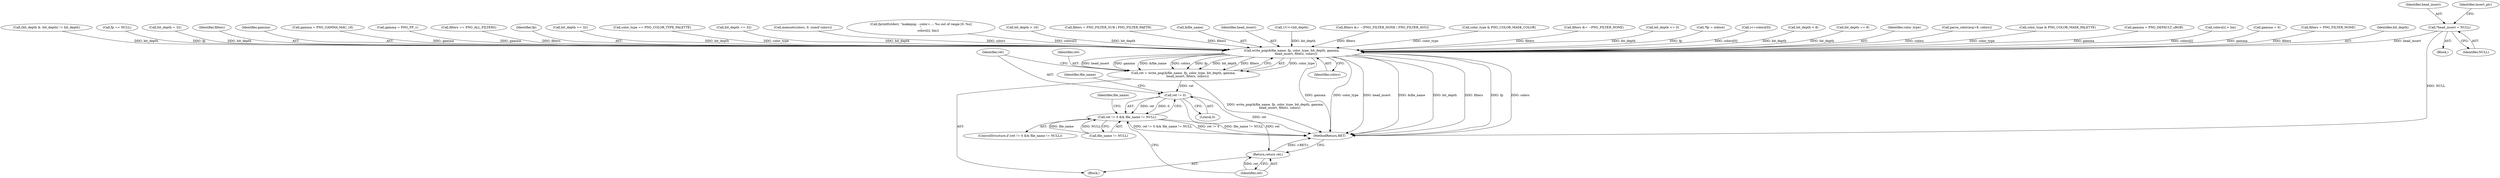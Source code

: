 digraph "0_Android_9d4853418ab2f754c2b63e091c29c5529b8b86ca_18@pointer" {
"1000139" [label="(Call,*head_insert = NULL)"];
"1000604" [label="(Call,write_png(&file_name, fp, color_type, bit_depth, gamma,\n         head_insert, filters, colors))"];
"1000602" [label="(Call,ret = write_png(&file_name, fp, color_type, bit_depth, gamma,\n         head_insert, filters, colors))"];
"1000616" [label="(Call,ret != 0)"];
"1000615" [label="(Call,ret != 0 && file_name != NULL)"];
"1000624" [label="(Return,return ret;)"];
"1000584" [label="(Call,filters &= ~(PNG_FILTER_NONE | PNG_FILTER_AVG))"];
"1000615" [label="(Call,ret != 0 && file_name != NULL)"];
"1000626" [label="(MethodReturn,RET)"];
"1000576" [label="(Call,color_type & PNG_COLOR_MASK_COLOR)"];
"1000618" [label="(Literal,0)"];
"1000597" [label="(Call,filters &= ~PNG_FILTER_NONE)"];
"1000614" [label="(ControlStructure,if (ret != 0 && file_name != NULL))"];
"1000112" [label="(Block,)"];
"1000600" [label="(Block,)"];
"1000625" [label="(Identifier,ret)"];
"1000446" [label="(Call,bit_depth <= 0)"];
"1000114" [label="(Call,*fp = stdout)"];
"1000533" [label="(Call,i<=colors[0])"];
"1000568" [label="(Call,bit_depth < 8)"];
"1000616" [label="(Call,ret != 0)"];
"1000581" [label="(Call,bit_depth == 8)"];
"1000608" [label="(Identifier,color_type)"];
"1000141" [label="(Identifier,NULL)"];
"1000216" [label="(Call,parse_color(arg+8, colors))"];
"1000564" [label="(Call,color_type & PNG_COLOR_MASK_PALETTE)"];
"1000171" [label="(Call,gamma = PNG_DEFAULT_sRGB)"];
"1000139" [label="(Call,*head_insert = NULL)"];
"1000541" [label="(Call,colors[i] > lim)"];
"1000140" [label="(Identifier,head_insert)"];
"1000135" [label="(Call,gamma = 0)"];
"1000571" [label="(Call,filters = PNG_FILTER_NONE)"];
"1000617" [label="(Identifier,ret)"];
"1000619" [label="(Call,file_name != NULL)"];
"1000609" [label="(Identifier,bit_depth)"];
"1000144" [label="(Identifier,insert_ptr)"];
"1000453" [label="(Call,(bit_depth & -bit_depth) != bit_depth)"];
"1000478" [label="(Call,fp == NULL)"];
"1000126" [label="(Call,bit_depth = 32)"];
"1000612" [label="(Identifier,filters)"];
"1000610" [label="(Identifier,gamma)"];
"1000193" [label="(Call,gamma = PNG_GAMMA_MAC_18)"];
"1000182" [label="(Call,gamma = PNG_FP_1)"];
"1000613" [label="(Identifier,colors)"];
"1000557" [label="(Call,filters == PNG_ALL_FILTERS)"];
"1000607" [label="(Identifier,fp)"];
"1000602" [label="(Call,ret = write_png(&file_name, fp, color_type, bit_depth, gamma,\n         head_insert, filters, colors))"];
"1000624" [label="(Return,return ret;)"];
"1000505" [label="(Call,bit_depth == 32)"];
"1000519" [label="(Call,color_type == PNG_COLOR_TYPE_PALETTE)"];
"1000603" [label="(Identifier,ret)"];
"1000623" [label="(Identifier,file_name)"];
"1000432" [label="(Call,bit_depth == 32)"];
"1000147" [label="(Call,memset(colors, 0, sizeof colors))"];
"1000547" [label="(Call,fprintf(stderr, \"makepng: --color=...: %u out of range [0..%u]\n\",\n               colors[i], lim))"];
"1000450" [label="(Call,bit_depth > 16)"];
"1000604" [label="(Call,write_png(&file_name, fp, color_type, bit_depth, gamma,\n         head_insert, filters, colors))"];
"1000620" [label="(Identifier,file_name)"];
"1000591" [label="(Call,filters = PNG_FILTER_SUB | PNG_FILTER_PAETH)"];
"1000605" [label="(Call,&file_name)"];
"1000611" [label="(Identifier,head_insert)"];
"1000524" [label="(Call,1U<<bit_depth)"];
"1000139" -> "1000112"  [label="AST: "];
"1000139" -> "1000141"  [label="CFG: "];
"1000140" -> "1000139"  [label="AST: "];
"1000141" -> "1000139"  [label="AST: "];
"1000144" -> "1000139"  [label="CFG: "];
"1000139" -> "1000626"  [label="DDG: NULL"];
"1000139" -> "1000604"  [label="DDG: head_insert"];
"1000604" -> "1000602"  [label="AST: "];
"1000604" -> "1000613"  [label="CFG: "];
"1000605" -> "1000604"  [label="AST: "];
"1000607" -> "1000604"  [label="AST: "];
"1000608" -> "1000604"  [label="AST: "];
"1000609" -> "1000604"  [label="AST: "];
"1000610" -> "1000604"  [label="AST: "];
"1000611" -> "1000604"  [label="AST: "];
"1000612" -> "1000604"  [label="AST: "];
"1000613" -> "1000604"  [label="AST: "];
"1000602" -> "1000604"  [label="CFG: "];
"1000604" -> "1000626"  [label="DDG: fp"];
"1000604" -> "1000626"  [label="DDG: colors"];
"1000604" -> "1000626"  [label="DDG: gamma"];
"1000604" -> "1000626"  [label="DDG: color_type"];
"1000604" -> "1000626"  [label="DDG: head_insert"];
"1000604" -> "1000626"  [label="DDG: &file_name"];
"1000604" -> "1000626"  [label="DDG: bit_depth"];
"1000604" -> "1000626"  [label="DDG: filters"];
"1000604" -> "1000602"  [label="DDG: color_type"];
"1000604" -> "1000602"  [label="DDG: head_insert"];
"1000604" -> "1000602"  [label="DDG: gamma"];
"1000604" -> "1000602"  [label="DDG: &file_name"];
"1000604" -> "1000602"  [label="DDG: colors"];
"1000604" -> "1000602"  [label="DDG: fp"];
"1000604" -> "1000602"  [label="DDG: bit_depth"];
"1000604" -> "1000602"  [label="DDG: filters"];
"1000478" -> "1000604"  [label="DDG: fp"];
"1000114" -> "1000604"  [label="DDG: fp"];
"1000519" -> "1000604"  [label="DDG: color_type"];
"1000576" -> "1000604"  [label="DDG: color_type"];
"1000564" -> "1000604"  [label="DDG: color_type"];
"1000446" -> "1000604"  [label="DDG: bit_depth"];
"1000126" -> "1000604"  [label="DDG: bit_depth"];
"1000432" -> "1000604"  [label="DDG: bit_depth"];
"1000453" -> "1000604"  [label="DDG: bit_depth"];
"1000450" -> "1000604"  [label="DDG: bit_depth"];
"1000568" -> "1000604"  [label="DDG: bit_depth"];
"1000505" -> "1000604"  [label="DDG: bit_depth"];
"1000524" -> "1000604"  [label="DDG: bit_depth"];
"1000581" -> "1000604"  [label="DDG: bit_depth"];
"1000171" -> "1000604"  [label="DDG: gamma"];
"1000193" -> "1000604"  [label="DDG: gamma"];
"1000135" -> "1000604"  [label="DDG: gamma"];
"1000182" -> "1000604"  [label="DDG: gamma"];
"1000597" -> "1000604"  [label="DDG: filters"];
"1000591" -> "1000604"  [label="DDG: filters"];
"1000557" -> "1000604"  [label="DDG: filters"];
"1000571" -> "1000604"  [label="DDG: filters"];
"1000584" -> "1000604"  [label="DDG: filters"];
"1000547" -> "1000604"  [label="DDG: colors[i]"];
"1000147" -> "1000604"  [label="DDG: colors"];
"1000541" -> "1000604"  [label="DDG: colors[i]"];
"1000216" -> "1000604"  [label="DDG: colors"];
"1000533" -> "1000604"  [label="DDG: colors[0]"];
"1000602" -> "1000600"  [label="AST: "];
"1000603" -> "1000602"  [label="AST: "];
"1000617" -> "1000602"  [label="CFG: "];
"1000602" -> "1000626"  [label="DDG: write_png(&file_name, fp, color_type, bit_depth, gamma,\n         head_insert, filters, colors)"];
"1000602" -> "1000616"  [label="DDG: ret"];
"1000616" -> "1000615"  [label="AST: "];
"1000616" -> "1000618"  [label="CFG: "];
"1000617" -> "1000616"  [label="AST: "];
"1000618" -> "1000616"  [label="AST: "];
"1000620" -> "1000616"  [label="CFG: "];
"1000615" -> "1000616"  [label="CFG: "];
"1000616" -> "1000626"  [label="DDG: ret"];
"1000616" -> "1000615"  [label="DDG: ret"];
"1000616" -> "1000615"  [label="DDG: 0"];
"1000616" -> "1000624"  [label="DDG: ret"];
"1000615" -> "1000614"  [label="AST: "];
"1000615" -> "1000619"  [label="CFG: "];
"1000619" -> "1000615"  [label="AST: "];
"1000623" -> "1000615"  [label="CFG: "];
"1000625" -> "1000615"  [label="CFG: "];
"1000615" -> "1000626"  [label="DDG: ret != 0"];
"1000615" -> "1000626"  [label="DDG: ret != 0 && file_name != NULL"];
"1000615" -> "1000626"  [label="DDG: file_name != NULL"];
"1000619" -> "1000615"  [label="DDG: file_name"];
"1000619" -> "1000615"  [label="DDG: NULL"];
"1000624" -> "1000600"  [label="AST: "];
"1000624" -> "1000625"  [label="CFG: "];
"1000625" -> "1000624"  [label="AST: "];
"1000626" -> "1000624"  [label="CFG: "];
"1000624" -> "1000626"  [label="DDG: <RET>"];
"1000625" -> "1000624"  [label="DDG: ret"];
}
